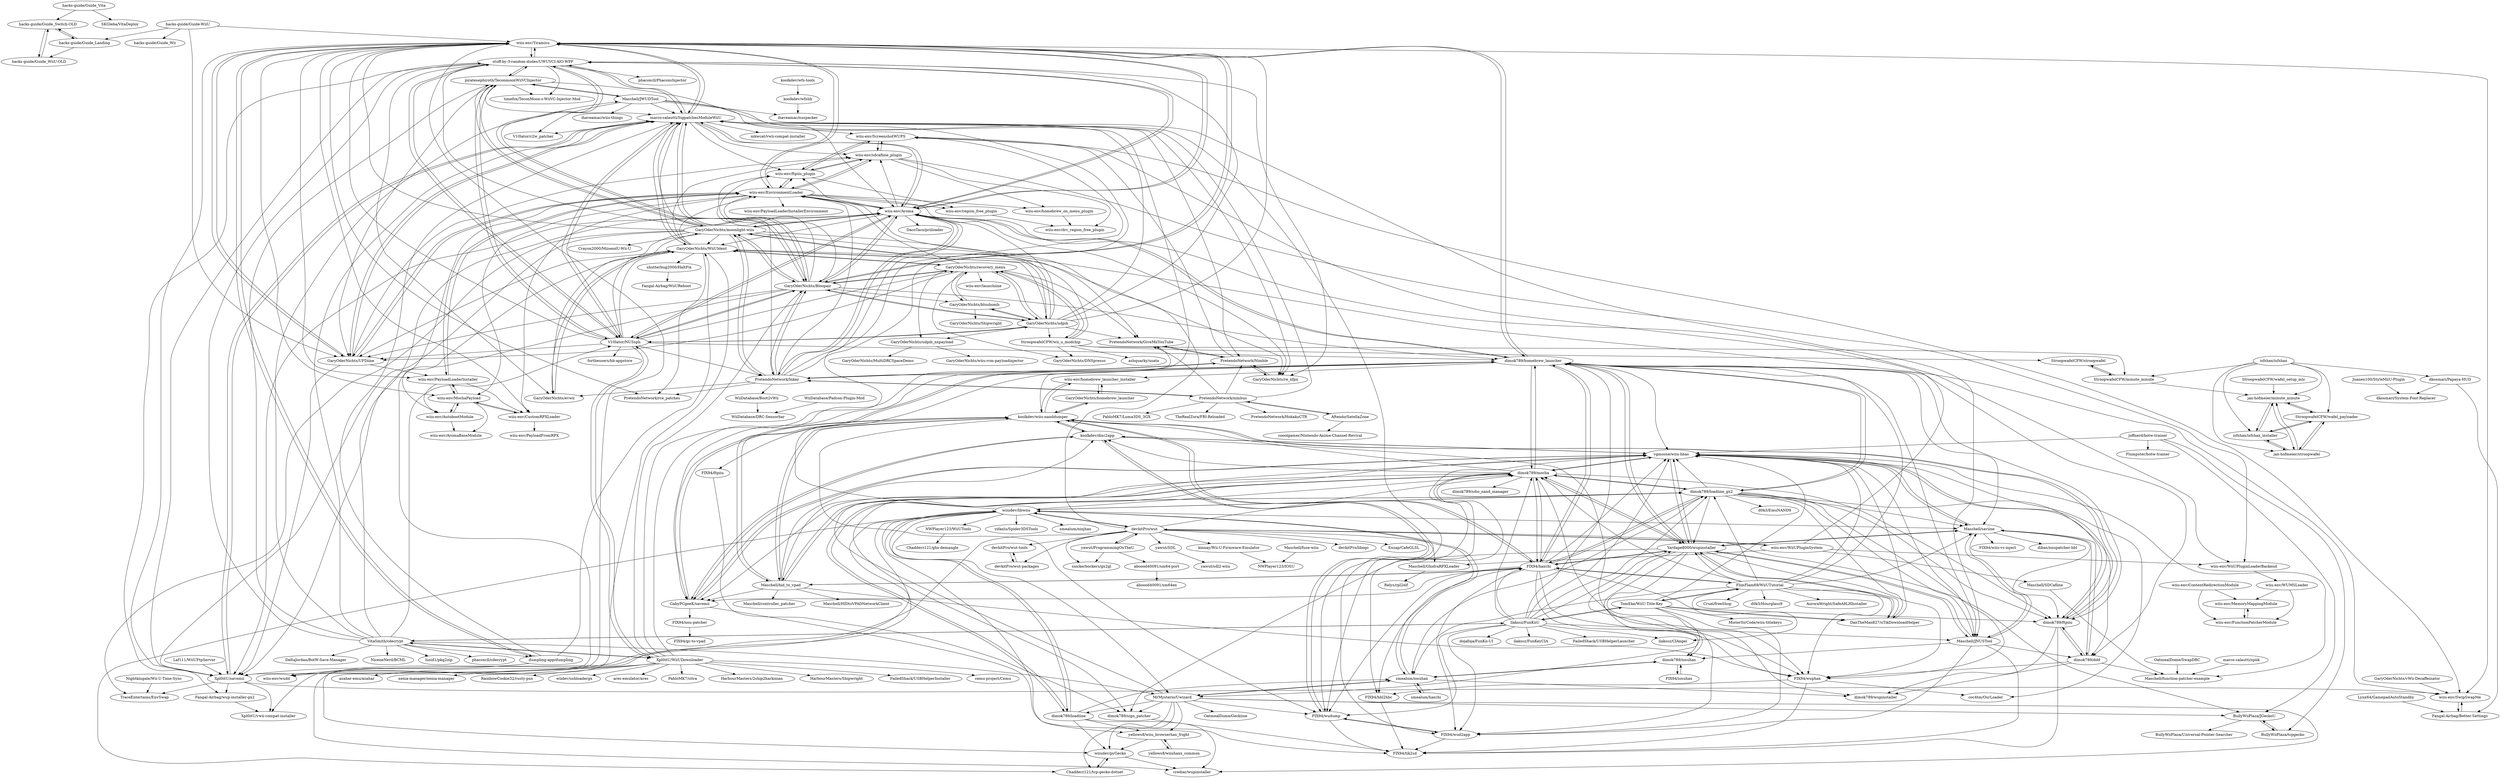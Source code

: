 digraph G {
"hacks-guide/Guide_Vita" -> "SKGleba/VitaDeploy" ["e"=1]
"hacks-guide/Guide_Vita" -> "hacks-guide/Guide_Switch-OLD"
"hacks-guide/Guide_Landing" -> "hacks-guide/Guide_Switch-OLD"
"hacks-guide/Guide_Landing" -> "hacks-guide/Guide_WiiU-OLD"
"wiiu-env/homebrew_launcher_installer" -> "GaryOderNichts/homebrew_launcher"
"wiiu-env/homebrew_launcher_installer" -> "koolkdev/wiiu-nanddumper"
"wiiu-env/WiiUPluginSystem" -> "devkitPro/wut"
"wiiu-env/WiiUPluginSystem" -> "wiiu-env/WiiUPluginLoaderBackend"
"wiiu-env/WiiUPluginSystem" -> "wiiu-env/ScreenshotWUPS"
"wiiu-env/WiiUPluginSystem" -> "Maschell/GhidraRPXLoader"
"wiiu-env/WiiUPluginSystem" -> "Maschell/SDCafiine"
"Maschell/fuse-wiiu" -> "NWPlayer123/IOSU"
"wiiu-env/ScreenshotWUPS" -> "wiiu-env/sdcafiine_plugin"
"wiiu-env/ScreenshotWUPS" -> "wiiu-env/ftpiiu_plugin"
"wiiu-env/ScreenshotWUPS" -> "wiiu-env/SwipSwapMe"
"Maschell/GhidraRPXLoader" -> "Relys/rpl2elf"
"kinnay/Wii-U-Firmware-Emulator" -> "NWPlayer123/IOSU"
"devkitPro/wut-tools" -> "devkitPro/wut-packages"
"devkitPro/wut-packages" -> "devkitPro/wut-tools"
"wiiu-env/SwipSwapMe" -> "Fangal-Airbag/Better-Settings"
"WiiDatabase/Padcon-Plugin-Mod" -> "WiiDatabase/DRC-Sensorbar"
"hacks-guide/Guide_Switch-OLD" -> "hacks-guide/Guide_Landing"
"hacks-guide/Guide_Switch-OLD" -> "hacks-guide/Guide_WiiU-OLD"
"yawut/SDL" -> "yawut/sdl2-wiiu"
"stuff-by-3-random-dudes/UWUVCI-AIO-WPF" -> "piratesephiroth/TeconmoonWiiVCInjector"
"stuff-by-3-random-dudes/UWUVCI-AIO-WPF" -> "marco-calautti/SigpatchesModuleWiiU"
"stuff-by-3-random-dudes/UWUVCI-AIO-WPF" -> "wiiu-env/Aroma"
"stuff-by-3-random-dudes/UWUVCI-AIO-WPF" -> "wiiu-env/Tiramisu"
"stuff-by-3-random-dudes/UWUVCI-AIO-WPF" -> "GaryOderNichts/Bloopair"
"stuff-by-3-random-dudes/UWUVCI-AIO-WPF" -> "phacoxcll/PhacoxsInjector"
"stuff-by-3-random-dudes/UWUVCI-AIO-WPF" -> "timefox/TeconMoon-s-WiiVC-Injector-Mod"
"stuff-by-3-random-dudes/UWUVCI-AIO-WPF" -> "V10lator/NUSspli"
"stuff-by-3-random-dudes/UWUVCI-AIO-WPF" -> "Xpl0itU/savemii"
"stuff-by-3-random-dudes/UWUVCI-AIO-WPF" -> "GaryOderNichts/re_nfpii"
"stuff-by-3-random-dudes/UWUVCI-AIO-WPF" -> "GaryOderNichts/evwii"
"stuff-by-3-random-dudes/UWUVCI-AIO-WPF" -> "Fangal-Airbag/wup-installer-gx2"
"V10lator/NUSspli" -> "wiiu-env/Aroma"
"V10lator/NUSspli" -> "GaryOderNichts/Bloopair"
"V10lator/NUSspli" -> "marco-calautti/SigpatchesModuleWiiU"
"V10lator/NUSspli" -> "wiiu-env/Tiramisu"
"V10lator/NUSspli" -> "stuff-by-3-random-dudes/UWUVCI-AIO-WPF"
"V10lator/NUSspli" -> "Xpl0itU/WiiUDownloader"
"V10lator/NUSspli" -> "GaryOderNichts/udpih"
"V10lator/NUSspli" -> "PretendoNetwork/Inkay"
"V10lator/NUSspli" -> "GaryOderNichts/WiiUIdent"
"V10lator/NUSspli" -> "piratesephiroth/TeconmoonWiiVCInjector"
"V10lator/NUSspli" -> "fortheusers/hb-appstore" ["e"=1]
"V10lator/NUSspli" -> "GaryOderNichts/UFDiine"
"V10lator/NUSspli" -> "GaryOderNichts/recovery_menu"
"V10lator/NUSspli" -> "dimok789/homebrew_launcher"
"V10lator/NUSspli" -> "GaryOderNichts/moonlight-wiiu"
"dumpling-app/dumpling" -> "wiiu-env/Tiramisu"
"dumpling-app/dumpling" -> "GaryOderNichts/WiiUIdent"
"dumpling-app/dumpling" -> "marco-calautti/SigpatchesModuleWiiU"
"dumpling-app/dumpling" -> "wiiu-env/wudd"
"dumpling-app/dumpling" -> "Xpl0itU/savemii"
"hacks-guide/Guide-WiiU" -> "hacks-guide/Guide_Wii"
"hacks-guide/Guide-WiiU" -> "wiiu-env/Tiramisu"
"hacks-guide/Guide-WiiU" -> "hacks-guide/Guide_Landing"
"hacks-guide/Guide-WiiU" -> "GaryOderNichts/UFDiine"
"aboood40091/sm64-port" -> "aboood40091/sm64ex"
"wiiu-env/WiiUPluginLoaderBackend" -> "wiiu-env/WUMSLoader"
"wiiu-env/WUMSLoader" -> "wiiu-env/MemoryMappingModule"
"wiiu-env/WUMSLoader" -> "wiiu-env/FunctionPatcherModule"
"wiiu-env/MochaPayload" -> "wiiu-env/AutobootModule"
"wiiu-env/MochaPayload" -> "wiiu-env/PayloadLoaderInstaller"
"wiiu-env/MochaPayload" -> "wiiu-env/AromaBaseModule"
"wiiu-env/MochaPayload" -> "wiiu-env/CustomRPXLoader"
"GaryOderNichts/UFDiine" -> "marco-calautti/SigpatchesModuleWiiU"
"GaryOderNichts/UFDiine" -> "wiiu-env/EnvironmentLoader"
"GaryOderNichts/UFDiine" -> "wiiu-env/PayloadLoaderInstaller"
"GaryOderNichts/UFDiine" -> "wiiu-env/Tiramisu"
"GaryOderNichts/UFDiine" -> "wiiu-env/sdcafiine_plugin"
"GaryOderNichts/UFDiine" -> "Xpl0itU/savemii"
"wiiu-env/ftpiiu_plugin" -> "wiiu-env/sdcafiine_plugin"
"wiiu-env/ftpiiu_plugin" -> "wiiu-env/EnvironmentLoader"
"wiiu-env/ftpiiu_plugin" -> "wiiu-env/ScreenshotWUPS"
"wiiu-env/ftpiiu_plugin" -> "wiiu-env/region_free_plugin"
"GaryOderNichts/vWii-Decaffeinator" -> "wiiu-env/SwipSwapMe"
"wiiu-env/MemoryMappingModule" -> "wiiu-env/FunctionPatcherModule"
"wiiu-env/FunctionPatcherModule" -> "wiiu-env/MemoryMappingModule"
"wiiu-env/homebrew_on_menu_plugin" -> "wiiu-env/drc_region_free_plugin"
"wiiu-env/CustomRPXLoader" -> "wiiu-env/PayloadFromRPX"
"wiiu-env/CustomRPXLoader" -> "wiiu-env/MochaPayload"
"GaryOderNichts/homebrew_launcher" -> "wiiu-env/homebrew_launcher_installer"
"GaryOderNichts/homebrew_launcher" -> "koolkdev/wiiu-nanddumper"
"NWPlayer123/WiiUTools" -> "Chadderz121/ghs-demangle"
"GaryOderNichts/moonlight-wiiu" -> "GaryOderNichts/Bloopair"
"GaryOderNichts/moonlight-wiiu" -> "wiiu-env/SwipSwapMe"
"GaryOderNichts/moonlight-wiiu" -> "PretendoNetwork/Inkay"
"GaryOderNichts/moonlight-wiiu" -> "wiiu-env/Aroma"
"GaryOderNichts/moonlight-wiiu" -> "piratesephiroth/TeconmoonWiiVCInjector"
"GaryOderNichts/moonlight-wiiu" -> "wiiu-env/Tiramisu"
"GaryOderNichts/moonlight-wiiu" -> "GaryOderNichts/re_nfpii"
"GaryOderNichts/moonlight-wiiu" -> "Crayon2000/MiisendU-Wii-U"
"GaryOderNichts/moonlight-wiiu" -> "TraceEntertains/EnvSwap"
"GaryOderNichts/moonlight-wiiu" -> "GaryOderNichts/WiiUIdent"
"GaryOderNichts/moonlight-wiiu" -> "marco-calautti/SigpatchesModuleWiiU"
"GaryOderNichts/moonlight-wiiu" -> "Xpl0itU/savemii"
"GaryOderNichts/moonlight-wiiu" -> "GaryOderNichts/evwii"
"GaryOderNichts/moonlight-wiiu" -> "GaryOderNichts/udpih"
"GaryOderNichts/moonlight-wiiu" -> "stuff-by-3-random-dudes/UWUVCI-AIO-WPF"
"wiiu-env/sdcafiine_plugin" -> "wiiu-env/ftpiiu_plugin"
"wiiu-env/sdcafiine_plugin" -> "wiiu-env/ScreenshotWUPS"
"wiiu-env/sdcafiine_plugin" -> "wiiu-env/homebrew_on_menu_plugin"
"wiiu-env/sdcafiine_plugin" -> "wiiu-env/drc_region_free_plugin"
"wiiu-env/sdcafiine_plugin" -> "wiiu-env/EnvironmentLoader"
"wiiu-env/sdcafiine_plugin" -> "wiiu-env/WiiUPluginLoaderBackend"
"piratesephiroth/TeconmoonWiiVCInjector" -> "stuff-by-3-random-dudes/UWUVCI-AIO-WPF"
"piratesephiroth/TeconmoonWiiVCInjector" -> "GaryOderNichts/moonlight-wiiu"
"piratesephiroth/TeconmoonWiiVCInjector" -> "marco-calautti/SigpatchesModuleWiiU"
"piratesephiroth/TeconmoonWiiVCInjector" -> "timefox/TeconMoon-s-WiiVC-Injector-Mod"
"piratesephiroth/TeconmoonWiiVCInjector" -> "V10lator/NUSspli"
"piratesephiroth/TeconmoonWiiVCInjector" -> "wiiu-env/Aroma"
"piratesephiroth/TeconmoonWiiVCInjector" -> "Maschell/JWUDTool"
"piratesephiroth/TeconmoonWiiVCInjector" -> "GaryOderNichts/UFDiine"
"GaryOderNichts/bluubomb" -> "GaryOderNichts/recovery_menu"
"GaryOderNichts/bluubomb" -> "GaryOderNichts/Shipwright"
"GaryOderNichts/bluubomb" -> "GaryOderNichts/udpih"
"VitaSmith/cdecrypt" -> "llakssz/FunKiiU"
"VitaSmith/cdecrypt" -> "Xpl0itU/WiiUDownloader"
"VitaSmith/cdecrypt" -> "Maschell/JWUDTool"
"VitaSmith/cdecrypt" -> "phacoxcll/cdecrypt"
"VitaSmith/cdecrypt" -> "MrMysterio/Uwizard"
"VitaSmith/cdecrypt" -> "dumpling-app/dumpling"
"VitaSmith/cdecrypt" -> "wiiu-env/Aroma"
"VitaSmith/cdecrypt" -> "marco-calautti/SigpatchesModuleWiiU"
"VitaSmith/cdecrypt" -> "V10lator/NUSspli"
"VitaSmith/cdecrypt" -> "piratesephiroth/TeconmoonWiiVCInjector"
"VitaSmith/cdecrypt" -> "stuff-by-3-random-dudes/UWUVCI-AIO-WPF"
"VitaSmith/cdecrypt" -> "DeltaJordan/BotW-Save-Manager" ["e"=1]
"VitaSmith/cdecrypt" -> "NiceneNerd/BCML" ["e"=1]
"VitaSmith/cdecrypt" -> "lusid1/pkg2zip" ["e"=1]
"Laf111/WiiUFtpServer" -> "Xpl0itU/savemii"
"wiiudev/libwiiu" -> "wiiudev/pyGecko"
"wiiudev/libwiiu" -> "smealum/iosuhax"
"wiiudev/libwiiu" -> "Chadderz121/tcp-gecko-dotnet"
"wiiudev/libwiiu" -> "yellows8/wiiu_browserhax_fright"
"wiiudev/libwiiu" -> "NWPlayer123/WiiUTools"
"wiiudev/libwiiu" -> "dimok789/loadiine_gx2"
"wiiudev/libwiiu" -> "dimok789/loadiine"
"wiiudev/libwiiu" -> "devkitPro/wut"
"wiiudev/libwiiu" -> "MrMysterio/Uwizard"
"wiiudev/libwiiu" -> "smealum/ninjhax" ["e"=1]
"wiiudev/libwiiu" -> "yifanlu/Spider3DSTools" ["e"=1]
"wiiudev/libwiiu" -> "dimok789/mocha"
"wiiudev/libwiiu" -> "dimok789/homebrew_launcher"
"wiiudev/libwiiu" -> "crediar/wupinstaller"
"wiiudev/libwiiu" -> "Maschell/saviine"
"wiiudev/pyGecko" -> "crediar/wupinstaller"
"wiiudev/pyGecko" -> "Chadderz121/tcp-gecko-dotnet"
"Chadderz121/tcp-gecko-dotnet" -> "wiiudev/pyGecko"
"wiiu-env/PayloadLoaderInstaller" -> "wiiu-env/MochaPayload"
"wiiu-env/PayloadLoaderInstaller" -> "wiiu-env/EnvironmentLoader"
"wiiu-env/PayloadLoaderInstaller" -> "wiiu-env/CustomRPXLoader"
"wiiu-env/PayloadLoaderInstaller" -> "wiiu-env/AutobootModule"
"WiiDatabase/Boot2vWii" -> "WiiDatabase/DRC-Sensorbar"
"GaryOderNichts/Bloopair" -> "wiiu-env/Tiramisu"
"GaryOderNichts/Bloopair" -> "wiiu-env/Aroma"
"GaryOderNichts/Bloopair" -> "marco-calautti/SigpatchesModuleWiiU"
"GaryOderNichts/Bloopair" -> "GaryOderNichts/moonlight-wiiu"
"GaryOderNichts/Bloopair" -> "V10lator/NUSspli"
"GaryOderNichts/Bloopair" -> "PretendoNetwork/Inkay"
"GaryOderNichts/Bloopair" -> "GaryOderNichts/recovery_menu"
"GaryOderNichts/Bloopair" -> "GaryOderNichts/UFDiine"
"GaryOderNichts/Bloopair" -> "wiiu-env/EnvironmentLoader"
"GaryOderNichts/Bloopair" -> "stuff-by-3-random-dudes/UWUVCI-AIO-WPF"
"GaryOderNichts/Bloopair" -> "GaryOderNichts/udpih"
"GaryOderNichts/Bloopair" -> "Xpl0itU/savemii"
"GaryOderNichts/Bloopair" -> "dimok789/homebrew_launcher"
"GaryOderNichts/Bloopair" -> "wiiu-env/ftpiiu_plugin"
"GaryOderNichts/Bloopair" -> "GaryOderNichts/bluubomb"
"PretendoNetwork/Inkay" -> "PretendoNetwork/Nimble"
"PretendoNetwork/Inkay" -> "wiiu-env/Aroma"
"PretendoNetwork/Inkay" -> "wiiu-env/ftpiiu_plugin"
"PretendoNetwork/Inkay" -> "wiiu-env/EnvironmentLoader"
"PretendoNetwork/Inkay" -> "PretendoNetwork/nimbus"
"PretendoNetwork/Inkay" -> "wiiu-env/ScreenshotWUPS"
"PretendoNetwork/Inkay" -> "GaryOderNichts/Bloopair"
"PretendoNetwork/Inkay" -> "marco-calautti/SigpatchesModuleWiiU"
"PretendoNetwork/Inkay" -> "PretendoNetwork/rce_patches"
"PretendoNetwork/Inkay" -> "GaryOderNichts/moonlight-wiiu"
"PretendoNetwork/Inkay" -> "GaryOderNichts/evwii"
"PretendoNetwork/Inkay" -> "WiiDatabase/Boot2vWii"
"PretendoNetwork/Inkay" -> "PretendoNetwork/GiveMiiYouTube"
"PretendoNetwork/nimbus" -> "PretendoNetwork/Inkay"
"PretendoNetwork/nimbus" -> "PretendoNetwork/Nimble"
"PretendoNetwork/nimbus" -> "TheRealZora/FBI-Reloaded"
"PretendoNetwork/nimbus" -> "Aftendo/SatellaZone"
"PretendoNetwork/nimbus" -> "PretendoNetwork/HokakuCTR"
"PretendoNetwork/nimbus" -> "PabloMK7/Luma3DS_3GX" ["e"=1]
"PretendoNetwork/nimbus" -> "PretendoNetwork/GiveMiiYouTube"
"PretendoNetwork/nimbus" -> "marco-calautti/SigpatchesModuleWiiU"
"marco-calautti/SigpatchesModuleWiiU" -> "GaryOderNichts/UFDiine"
"marco-calautti/SigpatchesModuleWiiU" -> "Xpl0itU/savemii"
"marco-calautti/SigpatchesModuleWiiU" -> "wiiu-env/sdcafiine_plugin"
"marco-calautti/SigpatchesModuleWiiU" -> "wiiu-env/ftpiiu_plugin"
"marco-calautti/SigpatchesModuleWiiU" -> "V10lator/c2w_patcher"
"marco-calautti/SigpatchesModuleWiiU" -> "wiiu-env/Tiramisu"
"marco-calautti/SigpatchesModuleWiiU" -> "GaryOderNichts/Bloopair"
"marco-calautti/SigpatchesModuleWiiU" -> "GaryOderNichts/WiiUIdent"
"marco-calautti/SigpatchesModuleWiiU" -> "GaryOderNichts/re_nfpii"
"marco-calautti/SigpatchesModuleWiiU" -> "stuff-by-3-random-dudes/UWUVCI-AIO-WPF"
"marco-calautti/SigpatchesModuleWiiU" -> "PretendoNetwork/Nimble"
"marco-calautti/SigpatchesModuleWiiU" -> "wiiu-env/Aroma"
"marco-calautti/SigpatchesModuleWiiU" -> "wiiu-env/ScreenshotWUPS"
"marco-calautti/SigpatchesModuleWiiU" -> "V10lator/NUSspli"
"marco-calautti/SigpatchesModuleWiiU" -> "mkwcat/vwii-compat-installer"
"Xpl0itU/savemii" -> "marco-calautti/SigpatchesModuleWiiU"
"Xpl0itU/savemii" -> "Fangal-Airbag/wup-installer-gx2"
"Xpl0itU/savemii" -> "wiiu-env/SwipSwapMe"
"Xpl0itU/savemii" -> "TraceEntertains/EnvSwap"
"Xpl0itU/savemii" -> "Xpl0itU/vwii-compat-installer"
"koolkdev/wfs-tools" -> "koolkdev/wfslib"
"wiiu-env/Tiramisu" -> "wiiu-env/EnvironmentLoader"
"wiiu-env/Tiramisu" -> "wiiu-env/Aroma"
"wiiu-env/Tiramisu" -> "GaryOderNichts/Bloopair"
"wiiu-env/Tiramisu" -> "GaryOderNichts/UFDiine"
"wiiu-env/Tiramisu" -> "marco-calautti/SigpatchesModuleWiiU"
"wiiu-env/Tiramisu" -> "wiiu-env/MochaPayload"
"wiiu-env/Tiramisu" -> "wiiu-env/wudd"
"wiiu-env/Tiramisu" -> "Xpl0itU/savemii"
"wiiu-env/Tiramisu" -> "stuff-by-3-random-dudes/UWUVCI-AIO-WPF"
"wiiu-env/Tiramisu" -> "wiiu-env/SwipSwapMe"
"wiiu-env/Tiramisu" -> "wiiu-env/PayloadLoaderInstaller"
"wiiu-env/Tiramisu" -> "dimok789/homebrew_launcher"
"wiiu-env/Tiramisu" -> "wiiu-env/CustomRPXLoader"
"wiiu-env/Tiramisu" -> "dumpling-app/dumpling"
"wiiu-env/Tiramisu" -> "PretendoNetwork/rce_patches"
"devkitPro/wut" -> "wiiu-env/WiiUPluginSystem"
"devkitPro/wut" -> "yawut/ProgrammingOnTheU"
"devkitPro/wut" -> "wiiudev/libwiiu"
"devkitPro/wut" -> "kinnay/Wii-U-Firmware-Emulator"
"devkitPro/wut" -> "dimok789/mocha"
"devkitPro/wut" -> "devkitPro/libogc" ["e"=1]
"devkitPro/wut" -> "yawut/SDL"
"devkitPro/wut" -> "Exzap/CafeGLSL"
"devkitPro/wut" -> "wiiu-env/EnvironmentLoader"
"devkitPro/wut" -> "wiiu-env/wudd"
"devkitPro/wut" -> "devkitPro/wut-packages"
"devkitPro/wut" -> "devkitPro/wut-tools"
"devkitPro/wut" -> "BullyWiiPlaza/JGeckoU"
"devkitPro/wut" -> "Maschell/GhidraRPXLoader"
"devkitPro/wut" -> "snickerbockers/gx2gl"
"Aftendo/SatellaZone" -> "cooolgamer/Nintendo-Anime-Channel-Revival"
"Aftendo/SatellaZone" -> "PretendoNetwork/nimbus"
"yellows8/wiiuhaxx_common" -> "yellows8/wiiu_browserhax_fright"
"Maschell/saviine" -> "vgmoose/wiiu-hbas"
"Maschell/saviine" -> "Yardape8000/wupinstaller"
"Maschell/saviine" -> "dimok789/ddd"
"Maschell/saviine" -> "FIX94/wiiu-vc-inject"
"Maschell/saviine" -> "dibas/nnupatcher-hbl"
"Maschell/saviine" -> "Maschell/JNUSTool"
"Maschell/saviine" -> "dimok789/ftpiiu"
"wiiu-env/region_free_plugin" -> "wiiu-env/drc_region_free_plugin"
"wiiu-env/EnvironmentLoader" -> "wiiu-env/CustomRPXLoader"
"wiiu-env/EnvironmentLoader" -> "wiiu-env/PayloadLoaderInstaller"
"wiiu-env/EnvironmentLoader" -> "wiiu-env/Tiramisu"
"wiiu-env/EnvironmentLoader" -> "wiiu-env/region_free_plugin"
"wiiu-env/EnvironmentLoader" -> "wiiu-env/MochaPayload"
"wiiu-env/EnvironmentLoader" -> "wiiu-env/sdcafiine_plugin"
"wiiu-env/EnvironmentLoader" -> "wiiu-env/ftpiiu_plugin"
"wiiu-env/EnvironmentLoader" -> "wiiu-env/Aroma"
"wiiu-env/EnvironmentLoader" -> "GaryOderNichts/UFDiine"
"wiiu-env/EnvironmentLoader" -> "wiiu-env/homebrew_on_menu_plugin"
"wiiu-env/EnvironmentLoader" -> "wiiu-env/AutobootModule"
"wiiu-env/EnvironmentLoader" -> "wiiu-env/PayloadLoaderInstallerEnvironment"
"wiiu-env/EnvironmentLoader" -> "wiiu-env/WiiUPluginLoaderBackend"
"wiiu-env/AutobootModule" -> "wiiu-env/MochaPayload"
"wiiu-env/AutobootModule" -> "wiiu-env/AromaBaseModule"
"PretendoNetwork/Nimble" -> "PretendoNetwork/Inkay"
"PretendoNetwork/Nimble" -> "PretendoNetwork/GiveMiiYouTube"
"PretendoNetwork/Nimble" -> "GaryOderNichts/re_nfpii"
"PretendoNetwork/Nimble" -> "wiiu-env/ScreenshotWUPS"
"FIX94/nnu-patcher" -> "FIX94/gc-to-vpad"
"dimok789/loadiine" -> "yellows8/wiiu_browserhax_fright"
"dimok789/loadiine" -> "dimok789/loadiine_gx2"
"dimok789/loadiine" -> "wiiudev/pyGecko"
"dimok789/loadiine" -> "crediar/wupinstaller"
"dimok789/loadiine" -> "wiiudev/libwiiu"
"dimok789/loadiine" -> "smealum/iosuhax"
"yellows8/wiiu_browserhax_fright" -> "yellows8/wiiuhaxx_common"
"yellows8/wiiu_browserhax_fright" -> "wiiudev/pyGecko"
"MrMysterio/Uwizard" -> "smealum/iosuhax"
"MrMysterio/Uwizard" -> "dimok789/sign_patcher"
"MrMysterio/Uwizard" -> "yellows8/wiiu_browserhax_fright"
"MrMysterio/Uwizard" -> "vgmoose/wiiu-hbas"
"MrMysterio/Uwizard" -> "dimok789/loadiine"
"MrMysterio/Uwizard" -> "FIX94/wudump"
"MrMysterio/Uwizard" -> "wiiudev/pyGecko"
"MrMysterio/Uwizard" -> "BullyWiiPlaza/JGeckoU"
"MrMysterio/Uwizard" -> "crediar/wupinstaller"
"MrMysterio/Uwizard" -> "OatmealDome/Geckiine"
"MrMysterio/Uwizard" -> "Chadderz121/tcp-gecko-dotnet"
"wiiu-env/ContentRedirectionModule" -> "wiiu-env/MemoryMappingModule"
"wiiu-env/ContentRedirectionModule" -> "wiiu-env/FunctionPatcherModule"
"dimok789/homebrew_launcher" -> "dimok789/loadiine_gx2"
"dimok789/homebrew_launcher" -> "FIX94/haxchi"
"dimok789/homebrew_launcher" -> "dimok789/mocha"
"dimok789/homebrew_launcher" -> "Yardape8000/wupinstaller"
"dimok789/homebrew_launcher" -> "vgmoose/wiiu-hbas"
"dimok789/homebrew_launcher" -> "koolkdev/wiiu-nanddumper"
"dimok789/homebrew_launcher" -> "dimok789/ddd"
"dimok789/homebrew_launcher" -> "dimok789/ftpiiu"
"dimok789/homebrew_launcher" -> "wiiu-env/homebrew_launcher_installer"
"dimok789/homebrew_launcher" -> "Maschell/hid_to_vpad"
"dimok789/homebrew_launcher" -> "wiiu-env/Tiramisu"
"dimok789/homebrew_launcher" -> "Maschell/saviine"
"dimok789/homebrew_launcher" -> "Maschell/JNUSTool"
"dimok789/homebrew_launcher" -> "wiiu-env/Aroma"
"dimok789/homebrew_launcher" -> "GabyPCgeeK/savemii"
"Xpl0itU/WiiUDownloader" -> "V10lator/NUSspli"
"Xpl0itU/WiiUDownloader" -> "FailedShack/USBHelperInstaller" ["e"=1]
"Xpl0itU/WiiUDownloader" -> "wiiu-env/Aroma"
"Xpl0itU/WiiUDownloader" -> "VitaSmith/cdecrypt"
"Xpl0itU/WiiUDownloader" -> "cemu-project/Cemu" ["e"=1]
"Xpl0itU/WiiUDownloader" -> "azahar-emu/azahar" ["e"=1]
"Xpl0itU/WiiUDownloader" -> "GaryOderNichts/Bloopair"
"Xpl0itU/WiiUDownloader" -> "marco-calautti/SigpatchesModuleWiiU"
"Xpl0itU/WiiUDownloader" -> "xenia-manager/xenia-manager" ["e"=1]
"Xpl0itU/WiiUDownloader" -> "RainbowCookie32/rusty-psn" ["e"=1]
"Xpl0itU/WiiUDownloader" -> "wiidev/usbloadergx" ["e"=1]
"Xpl0itU/WiiUDownloader" -> "ares-emulator/ares" ["e"=1]
"Xpl0itU/WiiUDownloader" -> "PabloMK7/citra" ["e"=1]
"Xpl0itU/WiiUDownloader" -> "HarbourMasters/2ship2harkinian" ["e"=1]
"Xpl0itU/WiiUDownloader" -> "HarbourMasters/Shipwright" ["e"=1]
"GaryOderNichts/re_nfpii" -> "PretendoNetwork/Nimble"
"wiiu-env/Aroma" -> "wiiu-env/Tiramisu"
"wiiu-env/Aroma" -> "wiiu-env/EnvironmentLoader"
"wiiu-env/Aroma" -> "PretendoNetwork/Inkay"
"wiiu-env/Aroma" -> "GaryOderNichts/Bloopair"
"wiiu-env/Aroma" -> "V10lator/NUSspli"
"wiiu-env/Aroma" -> "marco-calautti/SigpatchesModuleWiiU"
"wiiu-env/Aroma" -> "stuff-by-3-random-dudes/UWUVCI-AIO-WPF"
"wiiu-env/Aroma" -> "wiiu-env/ftpiiu_plugin"
"wiiu-env/Aroma" -> "Xpl0itU/savemii"
"wiiu-env/Aroma" -> "dimok789/homebrew_launcher"
"wiiu-env/Aroma" -> "DacoTaco/priiloader" ["e"=1]
"wiiu-env/Aroma" -> "GaryOderNichts/moonlight-wiiu"
"wiiu-env/Aroma" -> "GaryOderNichts/re_nfpii"
"wiiu-env/Aroma" -> "GaryOderNichts/WiiUIdent"
"wiiu-env/Aroma" -> "wiiu-env/sdcafiine_plugin"
"GaryOderNichts/recovery_menu" -> "GaryOderNichts/udpih"
"GaryOderNichts/recovery_menu" -> "GaryOderNichts/bluubomb"
"GaryOderNichts/recovery_menu" -> "StroopwafelCFW/wii_u_modchip"
"GaryOderNichts/recovery_menu" -> "GaryOderNichts/udpih_nxpayload"
"GaryOderNichts/recovery_menu" -> "GaryOderNichts/WiiUIdent"
"GaryOderNichts/recovery_menu" -> "wiiu-env/EnvironmentLoader"
"GaryOderNichts/recovery_menu" -> "wiiu-env/launchiine"
"GaryOderNichts/recovery_menu" -> "PretendoNetwork/GiveMiiYouTube"
"GaryOderNichts/recovery_menu" -> "GaryOderNichts/Bloopair"
"GaryOderNichts/recovery_menu" -> "GaryOderNichts/UFDiine"
"GaryOderNichts/recovery_menu" -> "GaryOderNichts/DNSpresso"
"dimok789/loadiine_gx2" -> "dimok789/homebrew_launcher"
"dimok789/loadiine_gx2" -> "FIX94/haxchi"
"dimok789/loadiine_gx2" -> "dimok789/mocha"
"dimok789/loadiine_gx2" -> "dimok789/loadiine"
"dimok789/loadiine_gx2" -> "dimok789/ddd"
"dimok789/loadiine_gx2" -> "Yardape8000/wupinstaller"
"dimok789/loadiine_gx2" -> "wiiudev/libwiiu"
"dimok789/loadiine_gx2" -> "Maschell/saviine"
"dimok789/loadiine_gx2" -> "dimok789/ftpiiu"
"dimok789/loadiine_gx2" -> "vgmoose/wiiu-hbas"
"dimok789/loadiine_gx2" -> "Maschell/JNUSTool"
"dimok789/loadiine_gx2" -> "smealum/iosuhax"
"dimok789/loadiine_gx2" -> "d0k3/EmuNAND9" ["e"=1]
"dimok789/loadiine_gx2" -> "DanTheMan827/uTikDownloadHelper"
"dimok789/loadiine_gx2" -> "FIX94/wuphax"
"GaryOderNichts/udpih_nxpayload" -> "GaryOderNichts/wiiu-rcm-payloadinjector"
"GaryOderNichts/udpih_nxpayload" -> "GaryOderNichts/MultiDRCSpaceDemo" ["e"=1]
"GaryOderNichts/WiiUIdent" -> "GaryOderNichts/evwii"
"GaryOderNichts/WiiUIdent" -> "shutterbug2000/HaltFix"
"GaryOderNichts/WiiUIdent" -> "PretendoNetwork/rce_patches"
"GaryOderNichts/WiiUIdent" -> "GaryOderNichts/UFDiine"
"GaryOderNichts/WiiUIdent" -> "marco-calautti/SigpatchesModuleWiiU"
"GaryOderNichts/WiiUIdent" -> "wiiu-env/EnvironmentLoader"
"GaryOderNichts/WiiUIdent" -> "GaryOderNichts/recovery_menu"
"GaryOderNichts/WiiUIdent" -> "PretendoNetwork/GiveMiiYouTube"
"GaryOderNichts/WiiUIdent" -> "wiiu-env/sdcafiine_plugin"
"GaryOderNichts/WiiUIdent" -> "Xpl0itU/savemii"
"GaryOderNichts/WiiUIdent" -> "Xpl0itU/vwii-compat-installer"
"GaryOderNichts/udpih" -> "GaryOderNichts/recovery_menu"
"GaryOderNichts/udpih" -> "GaryOderNichts/bluubomb"
"GaryOderNichts/udpih" -> "GaryOderNichts/udpih_nxpayload"
"GaryOderNichts/udpih" -> "PretendoNetwork/GiveMiiYouTube"
"GaryOderNichts/udpih" -> "GaryOderNichts/WiiUIdent"
"GaryOderNichts/udpih" -> "GaryOderNichts/Bloopair"
"GaryOderNichts/udpih" -> "V10lator/NUSspli"
"GaryOderNichts/udpih" -> "wiiu-env/Tiramisu"
"GaryOderNichts/udpih" -> "StroopwafelCFW/wii_u_modchip"
"GaryOderNichts/udpih" -> "marco-calautti/SigpatchesModuleWiiU"
"GaryOderNichts/udpih" -> "GaryOderNichts/moonlight-wiiu"
"GaryOderNichts/udpih" -> "wiiu-env/Aroma"
"GaryOderNichts/udpih" -> "stuff-by-3-random-dudes/UWUVCI-AIO-WPF"
"Fangal-Airbag/wup-installer-gx2" -> "Xpl0itU/vwii-compat-installer"
"Maschell/hid_to_vpad" -> "koolkdev/wiiu-nanddumper"
"Maschell/hid_to_vpad" -> "GabyPCgeeK/savemii"
"Maschell/hid_to_vpad" -> "koolkdev/disc2app"
"Maschell/hid_to_vpad" -> "dimok789/mocha"
"Maschell/hid_to_vpad" -> "FIX94/haxchi"
"Maschell/hid_to_vpad" -> "vgmoose/wiiu-hbas"
"Maschell/hid_to_vpad" -> "FIX94/wuphax"
"Maschell/hid_to_vpad" -> "dimok789/homebrew_launcher"
"Maschell/hid_to_vpad" -> "Maschell/controller_patcher"
"Maschell/hid_to_vpad" -> "Maschell/HIDtoVPADNetworkClient"
"PretendoNetwork/GiveMiiYouTube" -> "PretendoNetwork/Nimble"
"BullyWiiPlaza/JGeckoU" -> "BullyWiiPlaza/tcpgecko"
"BullyWiiPlaza/JGeckoU" -> "BullyWiiPlaza/Universal-Pointer-Searcher"
"Maschell/JNUSTool" -> "Yardape8000/wupinstaller"
"Maschell/JNUSTool" -> "Maschell/saviine"
"Maschell/JNUSTool" -> "dimok789/ddd"
"Maschell/JNUSTool" -> "vgmoose/wiiu-hbas"
"Maschell/JNUSTool" -> "FIX94/tik2sd"
"Maschell/JNUSTool" -> "FIX94/wud2app"
"Maschell/JNUSTool" -> "dimok789/iosuhax"
"dimok789/ftpiiu" -> "FIX94/tik2sd"
"dimok789/ftpiiu" -> "dimok789/ddd"
"dimok789/ftpiiu" -> "vgmoose/wiiu-hbas"
"dimok789/ftpiiu" -> "dimok789/wupinstaller"
"dimok789/ftpiiu" -> "koolkdev/wiiu-nanddumper"
"dimok789/ddd" -> "dimok789/wupinstaller"
"dimok789/ddd" -> "dimok789/ftpiiu"
"dimok789/ddd" -> "Maschell/saviine"
"dimok789/ddd" -> "FIX94/wuphax"
"dimok789/ddd" -> "Maschell/function-patcher-example"
"smealum/iosuhax" -> "dimok789/iosuhax"
"smealum/iosuhax" -> "smealum/haxchi"
"smealum/iosuhax" -> "dimok789/wupinstaller"
"smealum/iosuhax" -> "MrMysterio/Uwizard"
"smealum/iosuhax" -> "wiiudev/libwiiu"
"vgmoose/wiiu-hbas" -> "Yardape8000/wupinstaller"
"vgmoose/wiiu-hbas" -> "dimok789/ftpiiu"
"vgmoose/wiiu-hbas" -> "Maschell/saviine"
"vgmoose/wiiu-hbas" -> "koolkdev/disc2app"
"vgmoose/wiiu-hbas" -> "GabyPCgeeK/savemii"
"vgmoose/wiiu-hbas" -> "dimok789/mocha"
"vgmoose/wiiu-hbas" -> "Maschell/function-patcher-example"
"vgmoose/wiiu-hbas" -> "coc4tm/OurLoader"
"vgmoose/wiiu-hbas" -> "FIX94/wudump"
"yawut/ProgrammingOnTheU" -> "devkitPro/wut"
"yawut/ProgrammingOnTheU" -> "aboood40091/sm64-port"
"yawut/ProgrammingOnTheU" -> "snickerbockers/gx2gl"
"GaryOderNichts/evwii" -> "GaryOderNichts/WiiUIdent"
"shutterbug2000/HaltFix" -> "Fangal-Airbag/WiiUReboot"
"isfshax/isfshax" -> "StroopwafelCFW/wafel_payloader"
"isfshax/isfshax" -> "jan-hofmeier/minute_minute"
"isfshax/isfshax" -> "StroopwafelCFW/minute_minute"
"isfshax/isfshax" -> "dkosmari/Papaya-HUD"
"isfshax/isfshax" -> "jan-hofmeier/stroopwafel"
"isfshax/isfshax" -> "isfshax/isfshax_installer"
"StroopwafelCFW/wii_u_modchip" -> "StroopwafelCFW/stroopwafel"
"StroopwafelCFW/wii_u_modchip" -> "GaryOderNichts/recovery_menu"
"StroopwafelCFW/wii_u_modchip" -> "StroopwafelCFW/minute_minute"
"StroopwafelCFW/wii_u_modchip" -> "GaryOderNichts/DNSpresso"
"StroopwafelCFW/wii_u_modchip" -> "GaryOderNichts/WiiUIdent"
"StroopwafelCFW/wii_u_modchip" -> "ashquarky/usata"
"TomEke/WiiU-Title-Key" -> "DanTheMan827/uTikDownloadHelper"
"TomEke/WiiU-Title-Key" -> "llakssz/FunKiiU"
"TomEke/WiiU-Title-Key" -> "dimok789/ftpiiu"
"TomEke/WiiU-Title-Key" -> "MrMysterio/Uwizard"
"TomEke/WiiU-Title-Key" -> "vgmoose/wiiu-hbas"
"TomEke/WiiU-Title-Key" -> "FIX94/wud2app"
"TomEke/WiiU-Title-Key" -> "FlimFlam69/WiiUTutorial"
"TomEke/WiiU-Title-Key" -> "MisterSirCode/wiiu-titlekeys"
"Maschell/SDCafiine" -> "Maschell/function-patcher-example"
"StroopwafelCFW/minute_minute" -> "StroopwafelCFW/stroopwafel"
"StroopwafelCFW/minute_minute" -> "jan-hofmeier/minute_minute"
"jan-hofmeier/minute_minute" -> "jan-hofmeier/stroopwafel"
"jan-hofmeier/minute_minute" -> "StroopwafelCFW/wafel_payloader"
"jan-hofmeier/minute_minute" -> "isfshax/isfshax_installer"
"Fangal-Airbag/Better-Settings" -> "wiiu-env/SwipSwapMe"
"Lynx64/GamepadAutoStandby" -> "Fangal-Airbag/Better-Settings"
"StroopwafelCFW/wafel_setup_mlc" -> "jan-hofmeier/minute_minute"
"jan-hofmeier/stroopwafel" -> "StroopwafelCFW/wafel_payloader"
"jan-hofmeier/stroopwafel" -> "jan-hofmeier/minute_minute"
"jan-hofmeier/stroopwafel" -> "isfshax/isfshax_installer"
"isfshax/isfshax_installer" -> "jan-hofmeier/stroopwafel"
"isfshax/isfshax_installer" -> "StroopwafelCFW/wafel_payloader"
"isfshax/isfshax_installer" -> "jan-hofmeier/minute_minute"
"StroopwafelCFW/stroopwafel" -> "StroopwafelCFW/minute_minute"
"Nightkingale/Wii-U-Time-Sync" -> "TraceEntertains/EnvSwap"
"dimok789/mocha" -> "FIX94/haxchi"
"dimok789/mocha" -> "dimok789/sdio_nand_manager"
"dimok789/mocha" -> "dimok789/homebrew_launcher"
"dimok789/mocha" -> "vgmoose/wiiu-hbas"
"dimok789/mocha" -> "GabyPCgeeK/savemii"
"dimok789/mocha" -> "Yardape8000/wupinstaller"
"dimok789/mocha" -> "dimok789/loadiine_gx2"
"dimok789/mocha" -> "FIX94/wuphax"
"dimok789/mocha" -> "koolkdev/disc2app"
"dimok789/mocha" -> "koolkdev/wiiu-nanddumper"
"dimok789/mocha" -> "dimok789/sign_patcher"
"dimok789/mocha" -> "FIX94/wudump"
"dimok789/mocha" -> "Maschell/hid_to_vpad"
"dimok789/mocha" -> "FIX94/hbl2hbc"
"dimok789/mocha" -> "dimok789/ftpiiu"
"FIX94/haxchi" -> "dimok789/mocha"
"FIX94/haxchi" -> "dimok789/homebrew_launcher"
"FIX94/haxchi" -> "Yardape8000/wupinstaller"
"FIX94/haxchi" -> "vgmoose/wiiu-hbas"
"FIX94/haxchi" -> "koolkdev/wiiu-nanddumper"
"FIX94/haxchi" -> "GabyPCgeeK/savemii"
"FIX94/haxchi" -> "dimok789/loadiine_gx2"
"FIX94/haxchi" -> "FIX94/wuphax"
"FIX94/haxchi" -> "FlimFlam69/WiiUTutorial"
"FIX94/haxchi" -> "Maschell/hid_to_vpad"
"FIX94/haxchi" -> "DanTheMan827/uTikDownloadHelper"
"FIX94/haxchi" -> "dimok789/iosuhax"
"FIX94/haxchi" -> "FIX94/hbl2hbc"
"FIX94/haxchi" -> "FIX94/wudump"
"FIX94/haxchi" -> "FIX94/wud2app"
"FlimFlam69/WiiUTutorial" -> "FIX94/haxchi"
"FlimFlam69/WiiUTutorial" -> "DanTheMan827/uTikDownloadHelper"
"FlimFlam69/WiiUTutorial" -> "Yardape8000/wupinstaller"
"FlimFlam69/WiiUTutorial" -> "dimok789/loadiine_gx2"
"FlimFlam69/WiiUTutorial" -> "dimok789/homebrew_launcher"
"FlimFlam69/WiiUTutorial" -> "dimok789/mocha"
"FlimFlam69/WiiUTutorial" -> "Maschell/saviine"
"FlimFlam69/WiiUTutorial" -> "TomEke/WiiU-Title-Key"
"FlimFlam69/WiiUTutorial" -> "smealum/iosuhax"
"FlimFlam69/WiiUTutorial" -> "FIX94/wuphax"
"FlimFlam69/WiiUTutorial" -> "llakssz/CIAngel" ["e"=1]
"FlimFlam69/WiiUTutorial" -> "vgmoose/wiiu-hbas"
"FlimFlam69/WiiUTutorial" -> "AuroraWright/SafeA9LHInstaller" ["e"=1]
"FlimFlam69/WiiUTutorial" -> "Cruel/freeShop" ["e"=1]
"FlimFlam69/WiiUTutorial" -> "d0k3/Hourglass9" ["e"=1]
"dimok789/iosuhax" -> "FIX94/iosuhax"
"dimok789/iosuhax" -> "smealum/iosuhax"
"FIX94/wud2app" -> "FIX94/wudump"
"FIX94/wud2app" -> "FIX94/tik2sd"
"llakssz/FunKiiU" -> "VitaSmith/cdecrypt"
"llakssz/FunKiiU" -> "Yardape8000/wupinstaller"
"llakssz/FunKiiU" -> "TomEke/WiiU-Title-Key"
"llakssz/FunKiiU" -> "FIX94/haxchi"
"llakssz/FunKiiU" -> "dojafoja/FunKii-UI"
"llakssz/FunKiiU" -> "llakssz/CIAngel" ["e"=1]
"llakssz/FunKiiU" -> "FIX94/wudump"
"llakssz/FunKiiU" -> "FIX94/wud2app"
"llakssz/FunKiiU" -> "dimok789/mocha"
"llakssz/FunKiiU" -> "Maschell/JNUSTool"
"llakssz/FunKiiU" -> "llakssz/FunKeyCIA" ["e"=1]
"llakssz/FunKiiU" -> "dimok789/homebrew_launcher"
"llakssz/FunKiiU" -> "FailedShack/USBHelperLauncher" ["e"=1]
"llakssz/FunKiiU" -> "dimok789/loadiine_gx2"
"llakssz/FunKiiU" -> "vgmoose/wiiu-hbas"
"DanTheMan827/uTikDownloadHelper" -> "Yardape8000/wupinstaller"
"DanTheMan827/uTikDownloadHelper" -> "vgmoose/wiiu-hbas"
"FIX94/wuphax" -> "coc4tm/OurLoader"
"FIX94/wuphax" -> "FIX94/tik2sd"
"FIX94/wuphax" -> "FIX94/hbl2hbc"
"Maschell/JWUDTool" -> "Maschell/JNUSTool"
"Maschell/JWUDTool" -> "ihaveamac/nuspacker"
"Maschell/JWUDTool" -> "FIX94/wud2app"
"Maschell/JWUDTool" -> "ihaveamac/wiiu-things"
"Maschell/JWUDTool" -> "marco-calautti/SigpatchesModuleWiiU"
"Maschell/JWUDTool" -> "piratesephiroth/TeconmoonWiiVCInjector"
"Maschell/JWUDTool" -> "V10lator/c2w_patcher"
"StroopwafelCFW/wafel_payloader" -> "jan-hofmeier/stroopwafel"
"StroopwafelCFW/wafel_payloader" -> "jan-hofmeier/minute_minute"
"StroopwafelCFW/wafel_payloader" -> "isfshax/isfshax_installer"
"Yardape8000/wupinstaller" -> "vgmoose/wiiu-hbas"
"Yardape8000/wupinstaller" -> "DanTheMan827/uTikDownloadHelper"
"Yardape8000/wupinstaller" -> "Maschell/saviine"
"Yardape8000/wupinstaller" -> "FIX94/haxchi"
"Yardape8000/wupinstaller" -> "dimok789/sign_patcher"
"Yardape8000/wupinstaller" -> "Maschell/JNUSTool"
"Yardape8000/wupinstaller" -> "dimok789/homebrew_launcher"
"Yardape8000/wupinstaller" -> "FIX94/wud2app"
"Yardape8000/wupinstaller" -> "dimok789/mocha"
"Yardape8000/wupinstaller" -> "FIX94/wuphax"
"Yardape8000/wupinstaller" -> "dimok789/iosuhax"
"Yardape8000/wupinstaller" -> "dimok789/wupinstaller"
"FIX94/ftpiiu" -> "dimok789/sign_patcher"
"FIX94/hbl2hbc" -> "FIX94/tik2sd"
"smealum/haxchi" -> "smealum/iosuhax"
"FIX94/wudump" -> "FIX94/tik2sd"
"FIX94/wudump" -> "koolkdev/disc2app"
"FIX94/wudump" -> "FIX94/wud2app"
"dimok789/sign_patcher" -> "FIX94/tik2sd"
"FIX94/iosuhax" -> "dimok789/iosuhax"
"BullyWiiPlaza/tcpgecko" -> "BullyWiiPlaza/JGeckoU"
"joffnerd/botw-trainer" -> "BullyWiiPlaza/JGeckoU"
"joffnerd/botw-trainer" -> "BullyWiiPlaza/tcpgecko"
"joffnerd/botw-trainer" -> "Flumpster/botw-trainer"
"joffnerd/botw-trainer" -> "vgmoose/wiiu-hbas"
"GabyPCgeeK/savemii" -> "koolkdev/wiiu-nanddumper"
"GabyPCgeeK/savemii" -> "koolkdev/disc2app"
"GabyPCgeeK/savemii" -> "FIX94/tik2sd"
"GabyPCgeeK/savemii" -> "vgmoose/wiiu-hbas"
"GabyPCgeeK/savemii" -> "FIX94/nnu-patcher"
"hacks-guide/Guide_WiiU-OLD" -> "hacks-guide/Guide_Switch-OLD"
"marco-calautti/spiik" -> "Maschell/function-patcher-example"
"dkosmari/Papaya-HUD" -> "dkosmari/System-Font-Replacer"
"dkosmari/Papaya-HUD" -> "Fangal-Airbag/Better-Settings"
"koolkdev/disc2app" -> "FIX94/wudump"
"koolkdev/disc2app" -> "GabyPCgeeK/savemii"
"koolkdev/disc2app" -> "koolkdev/wiiu-nanddumper"
"koolkdev/disc2app" -> "vgmoose/wiiu-hbas"
"koolkdev/disc2app" -> "FIX94/wuphax"
"Juanen100/StyleMiiU-Plugin" -> "dkosmari/System-Font-Replacer"
"koolkdev/wiiu-nanddumper" -> "GabyPCgeeK/savemii"
"koolkdev/wiiu-nanddumper" -> "wiiu-env/homebrew_launcher_installer"
"koolkdev/wiiu-nanddumper" -> "koolkdev/disc2app"
"koolkdev/wiiu-nanddumper" -> "dimok789/ftpiiu"
"koolkdev/wiiu-nanddumper" -> "GaryOderNichts/homebrew_launcher"
"koolkdev/wiiu-nanddumper" -> "FIX94/ftpiiu"
"koolkdev/wiiu-nanddumper" -> "Maschell/hid_to_vpad"
"koolkdev/wiiu-nanddumper" -> "FIX94/haxchi"
"koolkdev/wiiu-nanddumper" -> "FIX94/wudump"
"koolkdev/wfslib" -> "ihaveamac/nuspacker"
"OatmealDome/SwapDRC" -> "Maschell/function-patcher-example"
"hacks-guide/Guide_Vita" ["l"="-15.053,3.334"]
"SKGleba/VitaDeploy" ["l"="-14.765,3.691"]
"hacks-guide/Guide_Switch-OLD" ["l"="-15.084,3.356"]
"hacks-guide/Guide_Landing" ["l"="-15.113,3.373"]
"hacks-guide/Guide_WiiU-OLD" ["l"="-15.1,3.344"]
"wiiu-env/homebrew_launcher_installer" ["l"="-15.365,3.384"]
"GaryOderNichts/homebrew_launcher" ["l"="-15.379,3.37"]
"koolkdev/wiiu-nanddumper" ["l"="-15.382,3.398"]
"wiiu-env/WiiUPluginSystem" ["l"="-15.311,3.555"]
"devkitPro/wut" ["l"="-15.364,3.549"]
"wiiu-env/WiiUPluginLoaderBackend" ["l"="-15.245,3.562"]
"wiiu-env/ScreenshotWUPS" ["l"="-15.228,3.535"]
"Maschell/GhidraRPXLoader" ["l"="-15.337,3.585"]
"Maschell/SDCafiine" ["l"="-15.33,3.504"]
"Maschell/fuse-wiiu" ["l"="-15.391,3.688"]
"NWPlayer123/IOSU" ["l"="-15.382,3.658"]
"wiiu-env/sdcafiine_plugin" ["l"="-15.221,3.522"]
"wiiu-env/ftpiiu_plugin" ["l"="-15.235,3.52"]
"wiiu-env/SwipSwapMe" ["l"="-15.191,3.537"]
"Relys/rpl2elf" ["l"="-15.337,3.614"]
"kinnay/Wii-U-Firmware-Emulator" ["l"="-15.372,3.62"]
"devkitPro/wut-tools" ["l"="-15.374,3.571"]
"devkitPro/wut-packages" ["l"="-15.385,3.561"]
"Fangal-Airbag/Better-Settings" ["l"="-15.165,3.578"]
"WiiDatabase/Padcon-Plugin-Mod" ["l"="-15.09,3.569"]
"WiiDatabase/DRC-Sensorbar" ["l"="-15.116,3.556"]
"yawut/SDL" ["l"="-15.376,3.593"]
"yawut/sdl2-wiiu" ["l"="-15.393,3.619"]
"stuff-by-3-random-dudes/UWUVCI-AIO-WPF" ["l"="-15.238,3.462"]
"piratesephiroth/TeconmoonWiiVCInjector" ["l"="-15.253,3.45"]
"marco-calautti/SigpatchesModuleWiiU" ["l"="-15.235,3.477"]
"wiiu-env/Aroma" ["l"="-15.253,3.476"]
"wiiu-env/Tiramisu" ["l"="-15.245,3.486"]
"GaryOderNichts/Bloopair" ["l"="-15.253,3.5"]
"phacoxcll/PhacoxsInjector" ["l"="-15.219,3.405"]
"timefox/TeconMoon-s-WiiVC-Injector-Mod" ["l"="-15.236,3.419"]
"V10lator/NUSspli" ["l"="-15.269,3.481"]
"Xpl0itU/savemii" ["l"="-15.211,3.484"]
"GaryOderNichts/re_nfpii" ["l"="-15.204,3.474"]
"GaryOderNichts/evwii" ["l"="-15.196,3.489"]
"Fangal-Airbag/wup-installer-gx2" ["l"="-15.192,3.457"]
"Xpl0itU/WiiUDownloader" ["l"="-15.274,3.443"]
"GaryOderNichts/udpih" ["l"="-15.252,3.521"]
"PretendoNetwork/Inkay" ["l"="-15.208,3.504"]
"GaryOderNichts/WiiUIdent" ["l"="-15.221,3.508"]
"fortheusers/hb-appstore" ["l"="-13.912,2.695"]
"GaryOderNichts/UFDiine" ["l"="-15.223,3.48"]
"GaryOderNichts/recovery_menu" ["l"="-15.243,3.541"]
"dimok789/homebrew_launcher" ["l"="-15.344,3.453"]
"GaryOderNichts/moonlight-wiiu" ["l"="-15.225,3.493"]
"dumpling-app/dumpling" ["l"="-15.273,3.501"]
"wiiu-env/wudd" ["l"="-15.303,3.521"]
"hacks-guide/Guide-WiiU" ["l"="-15.17,3.421"]
"hacks-guide/Guide_Wii" ["l"="-15.143,3.394"]
"aboood40091/sm64-port" ["l"="-15.43,3.626"]
"aboood40091/sm64ex" ["l"="-15.446,3.646"]
"wiiu-env/WUMSLoader" ["l"="-15.202,3.6"]
"wiiu-env/MemoryMappingModule" ["l"="-15.185,3.623"]
"wiiu-env/FunctionPatcherModule" ["l"="-15.175,3.614"]
"wiiu-env/MochaPayload" ["l"="-15.219,3.452"]
"wiiu-env/AutobootModule" ["l"="-15.204,3.448"]
"wiiu-env/PayloadLoaderInstaller" ["l"="-15.219,3.467"]
"wiiu-env/AromaBaseModule" ["l"="-15.196,3.431"]
"wiiu-env/CustomRPXLoader" ["l"="-15.208,3.462"]
"wiiu-env/EnvironmentLoader" ["l"="-15.235,3.504"]
"wiiu-env/region_free_plugin" ["l"="-15.221,3.551"]
"GaryOderNichts/vWii-Decaffeinator" ["l"="-15.158,3.559"]
"wiiu-env/homebrew_on_menu_plugin" ["l"="-15.205,3.545"]
"wiiu-env/drc_region_free_plugin" ["l"="-15.202,3.559"]
"wiiu-env/PayloadFromRPX" ["l"="-15.177,3.442"]
"NWPlayer123/WiiUTools" ["l"="-15.446,3.559"]
"Chadderz121/ghs-demangle" ["l"="-15.473,3.582"]
"Crayon2000/MiisendU-Wii-U" ["l"="-15.175,3.521"]
"TraceEntertains/EnvSwap" ["l"="-15.182,3.467"]
"Maschell/JWUDTool" ["l"="-15.289,3.418"]
"GaryOderNichts/bluubomb" ["l"="-15.269,3.547"]
"GaryOderNichts/Shipwright" ["l"="-15.286,3.582"]
"VitaSmith/cdecrypt" ["l"="-15.301,3.452"]
"llakssz/FunKiiU" ["l"="-15.357,3.426"]
"phacoxcll/cdecrypt" ["l"="-15.293,3.395"]
"MrMysterio/Uwizard" ["l"="-15.42,3.474"]
"DeltaJordan/BotW-Save-Manager" ["l"="-13.786,2.623"]
"NiceneNerd/BCML" ["l"="-14.921,2.276"]
"lusid1/pkg2zip" ["l"="-14.748,3.762"]
"Laf111/WiiUFtpServer" ["l"="-15.155,3.466"]
"wiiudev/libwiiu" ["l"="-15.401,3.504"]
"wiiudev/pyGecko" ["l"="-15.437,3.507"]
"smealum/iosuhax" ["l"="-15.415,3.491"]
"Chadderz121/tcp-gecko-dotnet" ["l"="-15.447,3.494"]
"yellows8/wiiu_browserhax_fright" ["l"="-15.44,3.522"]
"dimok789/loadiine_gx2" ["l"="-15.391,3.469"]
"dimok789/loadiine" ["l"="-15.419,3.506"]
"smealum/ninjhax" ["l"="-15.549,2.879"]
"yifanlu/Spider3DSTools" ["l"="-15.59,2.9"]
"dimok789/mocha" ["l"="-15.384,3.442"]
"crediar/wupinstaller" ["l"="-15.432,3.494"]
"Maschell/saviine" ["l"="-15.374,3.472"]
"WiiDatabase/Boot2vWii" ["l"="-15.148,3.538"]
"PretendoNetwork/Nimble" ["l"="-15.191,3.508"]
"PretendoNetwork/nimbus" ["l"="-15.157,3.508"]
"PretendoNetwork/rce_patches" ["l"="-15.184,3.497"]
"PretendoNetwork/GiveMiiYouTube" ["l"="-15.199,3.525"]
"TheRealZora/FBI-Reloaded" ["l"="-15.103,3.493"]
"Aftendo/SatellaZone" ["l"="-15.114,3.524"]
"PretendoNetwork/HokakuCTR" ["l"="-15.123,3.501"]
"PabloMK7/Luma3DS_3GX" ["l"="-15.354,2.694"]
"V10lator/c2w_patcher" ["l"="-15.255,3.425"]
"mkwcat/vwii-compat-installer" ["l"="-15.211,3.423"]
"Xpl0itU/vwii-compat-installer" ["l"="-15.184,3.48"]
"koolkdev/wfs-tools" ["l"="-15.263,3.268"]
"koolkdev/wfslib" ["l"="-15.269,3.3"]
"yawut/ProgrammingOnTheU" ["l"="-15.401,3.589"]
"devkitPro/libogc" ["l"="-15.149,2.988"]
"Exzap/CafeGLSL" ["l"="-15.359,3.58"]
"BullyWiiPlaza/JGeckoU" ["l"="-15.46,3.514"]
"snickerbockers/gx2gl" ["l"="-15.386,3.573"]
"cooolgamer/Nintendo-Anime-Channel-Revival" ["l"="-15.083,3.531"]
"yellows8/wiiuhaxx_common" ["l"="-15.463,3.539"]
"vgmoose/wiiu-hbas" ["l"="-15.398,3.44"]
"Yardape8000/wupinstaller" ["l"="-15.388,3.453"]
"dimok789/ddd" ["l"="-15.364,3.462"]
"FIX94/wiiu-vc-inject" ["l"="-15.361,3.498"]
"dibas/nnupatcher-hbl" ["l"="-15.372,3.51"]
"Maschell/JNUSTool" ["l"="-15.365,3.448"]
"dimok789/ftpiiu" ["l"="-15.374,3.436"]
"wiiu-env/PayloadLoaderInstallerEnvironment" ["l"="-15.213,3.537"]
"FIX94/nnu-patcher" ["l"="-15.428,3.357"]
"FIX94/gc-to-vpad" ["l"="-15.443,3.334"]
"dimok789/sign_patcher" ["l"="-15.428,3.433"]
"FIX94/wudump" ["l"="-15.389,3.416"]
"OatmealDome/Geckiine" ["l"="-15.456,3.47"]
"wiiu-env/ContentRedirectionModule" ["l"="-15.167,3.633"]
"FIX94/haxchi" ["l"="-15.389,3.429"]
"Maschell/hid_to_vpad" ["l"="-15.376,3.408"]
"GabyPCgeeK/savemii" ["l"="-15.395,3.402"]
"FailedShack/USBHelperInstaller" ["l"="-15.432,2.825"]
"cemu-project/Cemu" ["l"="-13.9,1.247"]
"azahar-emu/azahar" ["l"="-13.858,1.126"]
"xenia-manager/xenia-manager" ["l"="-13.932,1.106"]
"RainbowCookie32/rusty-psn" ["l"="-13.995,1.089"]
"wiidev/usbloadergx" ["l"="-15.185,3.045"]
"ares-emulator/ares" ["l"="-14.041,1.009"]
"PabloMK7/citra" ["l"="-13.84,1.156"]
"HarbourMasters/2ship2harkinian" ["l"="-12.883,1.286"]
"HarbourMasters/Shipwright" ["l"="-12.919,1.329"]
"DacoTaco/priiloader" ["l"="-15.186,3.015"]
"StroopwafelCFW/wii_u_modchip" ["l"="-15.222,3.582"]
"GaryOderNichts/udpih_nxpayload" ["l"="-15.264,3.569"]
"wiiu-env/launchiine" ["l"="-15.253,3.585"]
"GaryOderNichts/DNSpresso" ["l"="-15.239,3.603"]
"d0k3/EmuNAND9" ["l"="-15.444,2.692"]
"DanTheMan827/uTikDownloadHelper" ["l"="-15.42,3.448"]
"FIX94/wuphax" ["l"="-15.409,3.435"]
"GaryOderNichts/wiiu-rcm-payloadinjector" ["l"="-15.274,3.605"]
"GaryOderNichts/MultiDRCSpaceDemo" ["l"="-14.381,2.676"]
"shutterbug2000/HaltFix" ["l"="-15.167,3.493"]
"koolkdev/disc2app" ["l"="-15.406,3.406"]
"Maschell/controller_patcher" ["l"="-15.378,3.35"]
"Maschell/HIDtoVPADNetworkClient" ["l"="-15.399,3.363"]
"BullyWiiPlaza/tcpgecko" ["l"="-15.487,3.507"]
"BullyWiiPlaza/Universal-Pointer-Searcher" ["l"="-15.496,3.532"]
"FIX94/tik2sd" ["l"="-15.401,3.419"]
"FIX94/wud2app" ["l"="-15.369,3.418"]
"dimok789/iosuhax" ["l"="-15.428,3.46"]
"dimok789/wupinstaller" ["l"="-15.384,3.483"]
"Maschell/function-patcher-example" ["l"="-15.338,3.436"]
"smealum/haxchi" ["l"="-15.422,3.532"]
"coc4tm/OurLoader" ["l"="-15.443,3.426"]
"Fangal-Airbag/WiiUReboot" ["l"="-15.137,3.484"]
"isfshax/isfshax" ["l"="-15.161,3.661"]
"StroopwafelCFW/wafel_payloader" ["l"="-15.154,3.675"]
"jan-hofmeier/minute_minute" ["l"="-15.172,3.675"]
"StroopwafelCFW/minute_minute" ["l"="-15.191,3.64"]
"dkosmari/Papaya-HUD" ["l"="-15.144,3.627"]
"jan-hofmeier/stroopwafel" ["l"="-15.165,3.687"]
"isfshax/isfshax_installer" ["l"="-15.154,3.687"]
"StroopwafelCFW/stroopwafel" ["l"="-15.205,3.624"]
"ashquarky/usata" ["l"="-15.225,3.623"]
"TomEke/WiiU-Title-Key" ["l"="-15.416,3.422"]
"FlimFlam69/WiiUTutorial" ["l"="-15.406,3.455"]
"MisterSirCode/wiiu-titlekeys" ["l"="-15.46,3.397"]
"Lynx64/GamepadAutoStandby" ["l"="-15.145,3.592"]
"StroopwafelCFW/wafel_setup_mlc" ["l"="-15.175,3.702"]
"Nightkingale/Wii-U-Time-Sync" ["l"="-15.147,3.446"]
"dimok789/sdio_nand_manager" ["l"="-15.351,3.399"]
"FIX94/hbl2hbc" ["l"="-15.423,3.408"]
"llakssz/CIAngel" ["l"="-15.417,2.679"]
"AuroraWright/SafeA9LHInstaller" ["l"="-15.453,2.691"]
"Cruel/freeShop" ["l"="-15.449,2.675"]
"d0k3/Hourglass9" ["l"="-15.433,2.702"]
"FIX94/iosuhax" ["l"="-15.459,3.45"]
"dojafoja/FunKii-UI" ["l"="-15.344,3.37"]
"llakssz/FunKeyCIA" ["l"="-15.443,2.589"]
"FailedShack/USBHelperLauncher" ["l"="-15.409,2.811"]
"ihaveamac/nuspacker" ["l"="-15.277,3.348"]
"ihaveamac/wiiu-things" ["l"="-15.273,3.374"]
"FIX94/ftpiiu" ["l"="-15.428,3.388"]
"joffnerd/botw-trainer" ["l"="-15.479,3.477"]
"Flumpster/botw-trainer" ["l"="-15.514,3.474"]
"marco-calautti/spiik" ["l"="-15.323,3.406"]
"dkosmari/System-Font-Replacer" ["l"="-15.118,3.644"]
"Juanen100/StyleMiiU-Plugin" ["l"="-15.099,3.658"]
"OatmealDome/SwapDRC" ["l"="-15.323,3.385"]
}